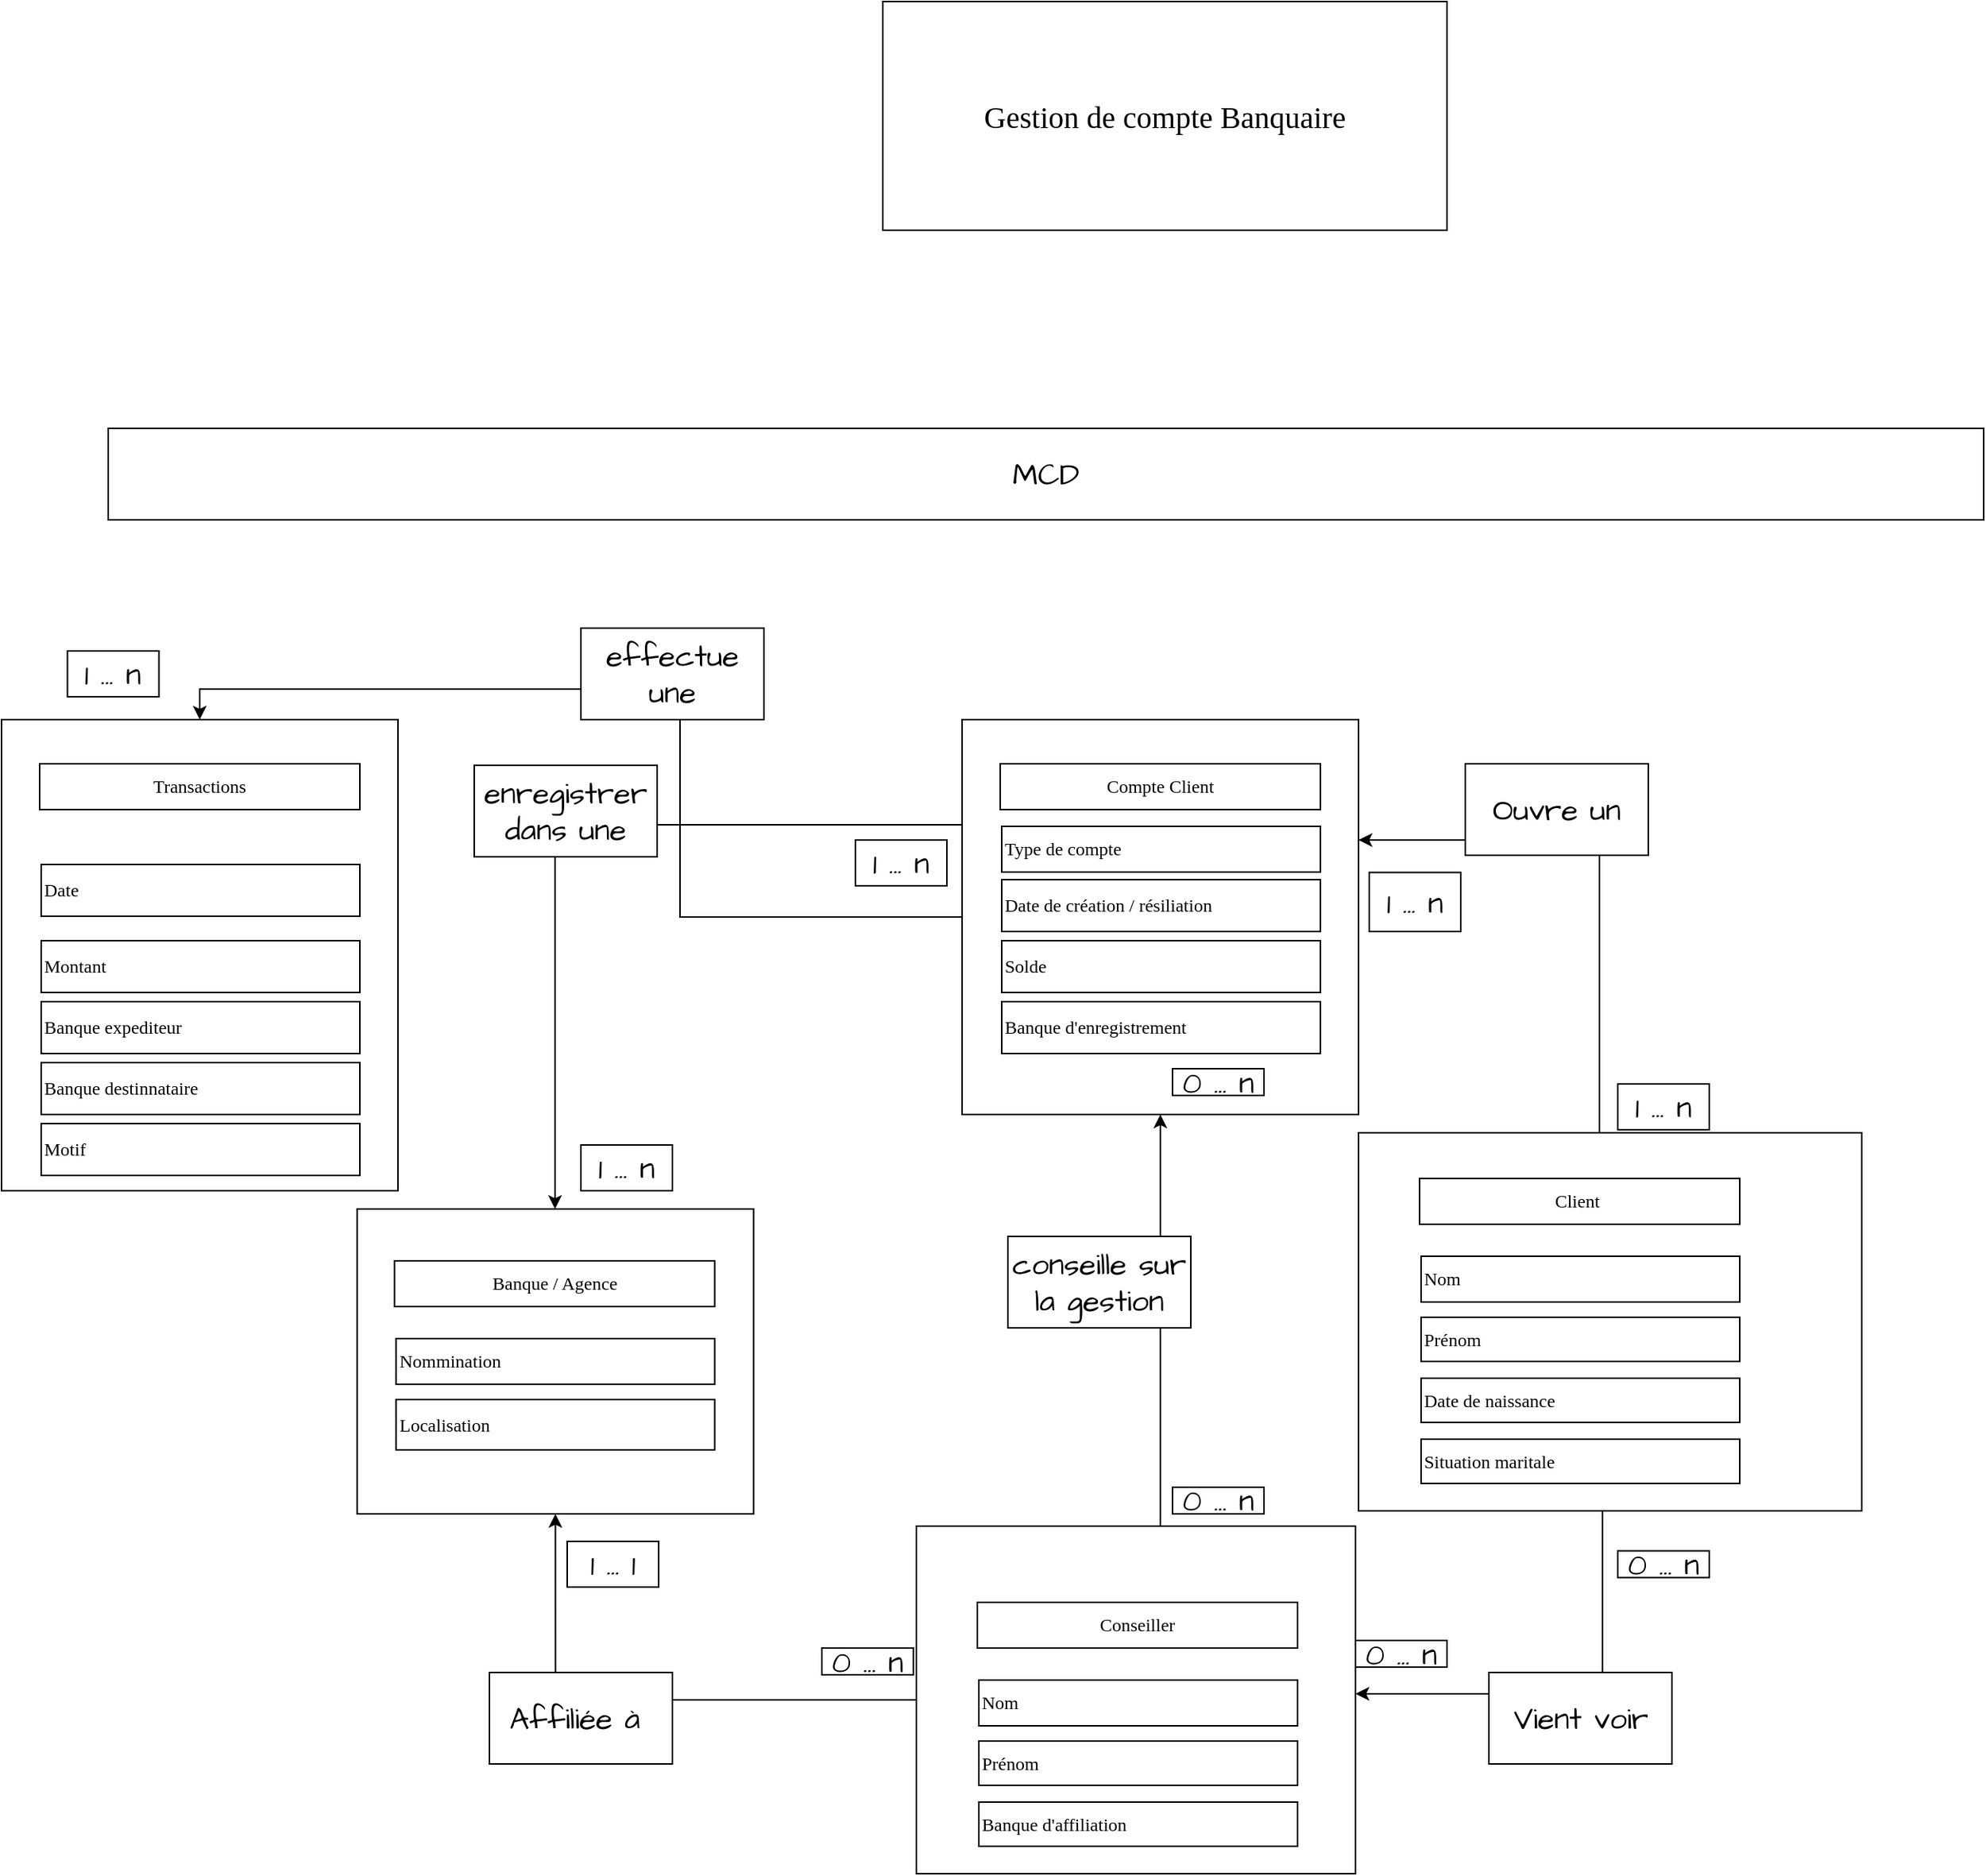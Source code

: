 <mxfile version="22.0.8" type="google">
  <diagram name="Page-1" id="zSlbWLtohsy82lPIaHCv">
    <mxGraphModel grid="1" page="1" gridSize="10" guides="1" tooltips="1" connect="1" arrows="1" fold="1" pageScale="1" pageWidth="827" pageHeight="1169" math="0" shadow="0">
      <root>
        <mxCell id="0" />
        <mxCell id="1" parent="0" />
        <mxCell id="2LoijQER2AwYKau-_3pd-1" value="" style="rounded=0;whiteSpace=wrap;html=1;align=left;" vertex="1" parent="1">
          <mxGeometry x="263.25" y="152" width="260" height="200" as="geometry" />
        </mxCell>
        <mxCell id="2LoijQER2AwYKau-_3pd-2" value="Banque / Agence" style="rounded=0;whiteSpace=wrap;html=1;fontFamily=Verdana;" vertex="1" parent="1">
          <mxGeometry x="287.75" y="186" width="210" height="30" as="geometry" />
        </mxCell>
        <mxCell id="2LoijQER2AwYKau-_3pd-4" value="Nommination" style="rounded=0;whiteSpace=wrap;html=1;align=left;fontFamily=Verdana;" vertex="1" parent="1">
          <mxGeometry x="288.75" y="237" width="209" height="30" as="geometry" />
        </mxCell>
        <mxCell id="2LoijQER2AwYKau-_3pd-5" value="Localisation" style="rounded=0;whiteSpace=wrap;html=1;align=left;fontFamily=Verdana;" vertex="1" parent="1">
          <mxGeometry x="288.75" y="277" width="209" height="33" as="geometry" />
        </mxCell>
        <mxCell id="2LoijQER2AwYKau-_3pd-6" value="" style="rounded=0;whiteSpace=wrap;html=1;align=left;" vertex="1" parent="1">
          <mxGeometry x="920" y="102" width="330" height="248" as="geometry" />
        </mxCell>
        <mxCell id="2LoijQER2AwYKau-_3pd-8" value="Client&amp;nbsp;" style="rounded=0;whiteSpace=wrap;html=1;fontFamily=Verdana;" vertex="1" parent="1">
          <mxGeometry x="960" y="132" width="210" height="30" as="geometry" />
        </mxCell>
        <mxCell id="2LoijQER2AwYKau-_3pd-10" value="Nom" style="rounded=0;whiteSpace=wrap;html=1;align=left;fontFamily=Verdana;" vertex="1" parent="1">
          <mxGeometry x="961" y="183" width="209" height="30" as="geometry" />
        </mxCell>
        <mxCell id="2LoijQER2AwYKau-_3pd-12" value="Prénom" style="rounded=0;whiteSpace=wrap;html=1;align=left;fontFamily=Verdana;" vertex="1" parent="1">
          <mxGeometry x="961" y="223" width="209" height="29" as="geometry" />
        </mxCell>
        <mxCell id="2LoijQER2AwYKau-_3pd-103" value="Gestion de compte Banquaire" style="rounded=0;whiteSpace=wrap;html=1;hachureGap=4;fontFamily=Verdana;fontSize=20;" vertex="1" parent="1">
          <mxGeometry x="608" y="-640" width="370" height="150" as="geometry" />
        </mxCell>
        <mxCell id="2LoijQER2AwYKau-_3pd-142" style="edgeStyle=orthogonalEdgeStyle;rounded=0;orthogonalLoop=1;jettySize=auto;html=1;entryX=0.5;entryY=1;entryDx=0;entryDy=0;" edge="1" parent="1" source="2LoijQER2AwYKau-_3pd-135" target="2LoijQER2AwYKau-_3pd-1">
          <mxGeometry relative="1" as="geometry">
            <Array as="points">
              <mxPoint x="393" y="474" />
            </Array>
          </mxGeometry>
        </mxCell>
        <mxCell id="2LoijQER2AwYKau-_3pd-152" style="edgeStyle=orthogonalEdgeStyle;rounded=0;orthogonalLoop=1;jettySize=auto;html=1;exitX=0.75;exitY=0;exitDx=0;exitDy=0;" edge="1" parent="1" source="2LoijQER2AwYKau-_3pd-135" target="2LoijQER2AwYKau-_3pd-144">
          <mxGeometry relative="1" as="geometry">
            <Array as="points">
              <mxPoint x="790" y="360" />
            </Array>
          </mxGeometry>
        </mxCell>
        <mxCell id="2LoijQER2AwYKau-_3pd-135" value="" style="rounded=0;whiteSpace=wrap;html=1;align=left;" vertex="1" parent="1">
          <mxGeometry x="630" y="360" width="288" height="228" as="geometry" />
        </mxCell>
        <mxCell id="2LoijQER2AwYKau-_3pd-136" value="Conseiller" style="rounded=0;whiteSpace=wrap;html=1;fontFamily=Verdana;" vertex="1" parent="1">
          <mxGeometry x="670" y="410" width="210" height="30" as="geometry" />
        </mxCell>
        <mxCell id="2LoijQER2AwYKau-_3pd-138" value="Nom" style="rounded=0;whiteSpace=wrap;html=1;align=left;fontFamily=Verdana;" vertex="1" parent="1">
          <mxGeometry x="671" y="461" width="209" height="30" as="geometry" />
        </mxCell>
        <mxCell id="2LoijQER2AwYKau-_3pd-139" value="Prénom" style="rounded=0;whiteSpace=wrap;html=1;align=left;fontFamily=Verdana;" vertex="1" parent="1">
          <mxGeometry x="671" y="501" width="209" height="29" as="geometry" />
        </mxCell>
        <mxCell id="2LoijQER2AwYKau-_3pd-140" style="edgeStyle=orthogonalEdgeStyle;rounded=0;orthogonalLoop=1;jettySize=auto;html=1;" edge="1" parent="1" source="2LoijQER2AwYKau-_3pd-6" target="2LoijQER2AwYKau-_3pd-135">
          <mxGeometry relative="1" as="geometry">
            <Array as="points">
              <mxPoint x="1080" y="470" />
            </Array>
          </mxGeometry>
        </mxCell>
        <mxCell id="2LoijQER2AwYKau-_3pd-141" value="Vient voir" style="rounded=0;whiteSpace=wrap;html=1;hachureGap=4;fontFamily=Architects Daughter;fontSource=https%3A%2F%2Ffonts.googleapis.com%2Fcss%3Ffamily%3DArchitects%2BDaughter;fontSize=20;" vertex="1" parent="1">
          <mxGeometry x="1005.5" y="456" width="120" height="60" as="geometry" />
        </mxCell>
        <mxCell id="2LoijQER2AwYKau-_3pd-143" value="Affiliée à&amp;nbsp;" style="rounded=0;whiteSpace=wrap;html=1;hachureGap=4;fontFamily=Architects Daughter;fontSource=https%3A%2F%2Ffonts.googleapis.com%2Fcss%3Ffamily%3DArchitects%2BDaughter;fontSize=20;" vertex="1" parent="1">
          <mxGeometry x="350" y="456" width="120" height="60" as="geometry" />
        </mxCell>
        <mxCell id="2LoijQER2AwYKau-_3pd-150" style="edgeStyle=orthogonalEdgeStyle;rounded=0;orthogonalLoop=1;jettySize=auto;html=1;exitX=0;exitY=0.5;exitDx=0;exitDy=0;" edge="1" parent="1" source="2LoijQER2AwYKau-_3pd-144" target="2LoijQER2AwYKau-_3pd-1">
          <mxGeometry relative="1" as="geometry">
            <Array as="points">
              <mxPoint x="660" y="-100" />
              <mxPoint x="393" y="-100" />
            </Array>
          </mxGeometry>
        </mxCell>
        <mxCell id="2LoijQER2AwYKau-_3pd-144" value="" style="rounded=0;whiteSpace=wrap;html=1;align=left;" vertex="1" parent="1">
          <mxGeometry x="660" y="-169" width="260" height="259" as="geometry" />
        </mxCell>
        <mxCell id="2LoijQER2AwYKau-_3pd-406" style="edgeStyle=orthogonalEdgeStyle;rounded=0;orthogonalLoop=1;jettySize=auto;html=1;entryX=0.5;entryY=0;entryDx=0;entryDy=0;" edge="1" parent="1" source="2LoijQER2AwYKau-_3pd-144" target="2LoijQER2AwYKau-_3pd-395">
          <mxGeometry relative="1" as="geometry" />
        </mxCell>
        <mxCell id="2LoijQER2AwYKau-_3pd-145" value="Compte Client" style="rounded=0;whiteSpace=wrap;html=1;fontFamily=Verdana;" vertex="1" parent="1">
          <mxGeometry x="685" y="-140" width="210" height="30" as="geometry" />
        </mxCell>
        <mxCell id="2LoijQER2AwYKau-_3pd-146" value="Type de compte&amp;nbsp;" style="rounded=0;whiteSpace=wrap;html=1;align=left;fontFamily=Verdana;" vertex="1" parent="1">
          <mxGeometry x="686" y="-99" width="209" height="30" as="geometry" />
        </mxCell>
        <mxCell id="2LoijQER2AwYKau-_3pd-147" value="Date de création / résiliation" style="rounded=0;whiteSpace=wrap;html=1;align=left;fontFamily=Verdana;" vertex="1" parent="1">
          <mxGeometry x="686" y="-64" width="209" height="34" as="geometry" />
        </mxCell>
        <mxCell id="2LoijQER2AwYKau-_3pd-148" style="edgeStyle=orthogonalEdgeStyle;rounded=0;orthogonalLoop=1;jettySize=auto;html=1;" edge="1" parent="1" source="2LoijQER2AwYKau-_3pd-6" target="2LoijQER2AwYKau-_3pd-144">
          <mxGeometry relative="1" as="geometry">
            <mxPoint x="1078.0" y="102" as="sourcePoint" />
            <mxPoint x="934" y="-90" as="targetPoint" />
            <Array as="points">
              <mxPoint x="1078" y="-90" />
            </Array>
          </mxGeometry>
        </mxCell>
        <mxCell id="2LoijQER2AwYKau-_3pd-149" value="Ouvre un" style="rounded=0;whiteSpace=wrap;html=1;hachureGap=4;fontFamily=Architects Daughter;fontSource=https%3A%2F%2Ffonts.googleapis.com%2Fcss%3Ffamily%3DArchitects%2BDaughter;fontSize=20;" vertex="1" parent="1">
          <mxGeometry x="990" y="-140" width="120" height="60" as="geometry" />
        </mxCell>
        <mxCell id="2LoijQER2AwYKau-_3pd-151" value="enregistrer dans une" style="rounded=0;whiteSpace=wrap;html=1;hachureGap=4;fontFamily=Architects Daughter;fontSource=https%3A%2F%2Ffonts.googleapis.com%2Fcss%3Ffamily%3DArchitects%2BDaughter;fontSize=20;" vertex="1" parent="1">
          <mxGeometry x="340" y="-139" width="120" height="60" as="geometry" />
        </mxCell>
        <mxCell id="2LoijQER2AwYKau-_3pd-153" value="conseille sur la gestion" style="rounded=0;whiteSpace=wrap;html=1;hachureGap=4;fontFamily=Architects Daughter;fontSource=https%3A%2F%2Ffonts.googleapis.com%2Fcss%3Ffamily%3DArchitects%2BDaughter;fontSize=20;" vertex="1" parent="1">
          <mxGeometry x="690" y="170" width="120" height="60" as="geometry" />
        </mxCell>
        <mxCell id="2LoijQER2AwYKau-_3pd-154" value="MCD" style="rounded=0;whiteSpace=wrap;html=1;hachureGap=4;fontFamily=Architects Daughter;fontSource=https%3A%2F%2Ffonts.googleapis.com%2Fcss%3Ffamily%3DArchitects%2BDaughter;fontSize=20;" vertex="1" parent="1">
          <mxGeometry x="100" y="-360" width="1230" height="60" as="geometry" />
        </mxCell>
        <mxCell id="2LoijQER2AwYKau-_3pd-155" value="Date de naissance" style="rounded=0;whiteSpace=wrap;html=1;align=left;fontFamily=Verdana;" vertex="1" parent="1">
          <mxGeometry x="961" y="263" width="209" height="29" as="geometry" />
        </mxCell>
        <mxCell id="2LoijQER2AwYKau-_3pd-156" value="Banque d&#39;affiliation" style="rounded=0;whiteSpace=wrap;html=1;align=left;fontFamily=Verdana;" vertex="1" parent="1">
          <mxGeometry x="671" y="541" width="209" height="29" as="geometry" />
        </mxCell>
        <mxCell id="2LoijQER2AwYKau-_3pd-157" value="Solde" style="rounded=0;whiteSpace=wrap;html=1;align=left;fontFamily=Verdana;" vertex="1" parent="1">
          <mxGeometry x="686" y="-24" width="209" height="34" as="geometry" />
        </mxCell>
        <mxCell id="2LoijQER2AwYKau-_3pd-158" value="1 ... n" style="rounded=0;whiteSpace=wrap;html=1;hachureGap=4;fontFamily=Architects Daughter;fontSource=https%3A%2F%2Ffonts.googleapis.com%2Fcss%3Ffamily%3DArchitects%2BDaughter;fontSize=20;" vertex="1" parent="1">
          <mxGeometry x="1090" y="70" width="60" height="30" as="geometry" />
        </mxCell>
        <mxCell id="2LoijQER2AwYKau-_3pd-159" value="1 ... n" style="rounded=0;whiteSpace=wrap;html=1;hachureGap=4;fontFamily=Architects Daughter;fontSource=https%3A%2F%2Ffonts.googleapis.com%2Fcss%3Ffamily%3DArchitects%2BDaughter;fontSize=20;" vertex="1" parent="1">
          <mxGeometry x="927" y="-68.75" width="60" height="38.75" as="geometry" />
        </mxCell>
        <mxCell id="2LoijQER2AwYKau-_3pd-162" value="0 ... n" style="rounded=0;whiteSpace=wrap;html=1;hachureGap=4;fontFamily=Architects Daughter;fontSource=https%3A%2F%2Ffonts.googleapis.com%2Fcss%3Ffamily%3DArchitects%2BDaughter;fontSize=20;" vertex="1" parent="1">
          <mxGeometry x="1090" y="376.25" width="60" height="17.5" as="geometry" />
        </mxCell>
        <mxCell id="2LoijQER2AwYKau-_3pd-163" value="0 ... n" style="rounded=0;whiteSpace=wrap;html=1;hachureGap=4;fontFamily=Architects Daughter;fontSource=https%3A%2F%2Ffonts.googleapis.com%2Fcss%3Ffamily%3DArchitects%2BDaughter;fontSize=20;" vertex="1" parent="1">
          <mxGeometry x="918" y="435" width="60" height="17.5" as="geometry" />
        </mxCell>
        <mxCell id="2LoijQER2AwYKau-_3pd-164" value="0 ... n" style="rounded=0;whiteSpace=wrap;html=1;hachureGap=4;fontFamily=Architects Daughter;fontSource=https%3A%2F%2Ffonts.googleapis.com%2Fcss%3Ffamily%3DArchitects%2BDaughter;fontSize=20;" vertex="1" parent="1">
          <mxGeometry x="798" y="334.5" width="60" height="17.5" as="geometry" />
        </mxCell>
        <mxCell id="2LoijQER2AwYKau-_3pd-165" value="0 ... n" style="rounded=0;whiteSpace=wrap;html=1;hachureGap=4;fontFamily=Architects Daughter;fontSource=https%3A%2F%2Ffonts.googleapis.com%2Fcss%3Ffamily%3DArchitects%2BDaughter;fontSize=20;" vertex="1" parent="1">
          <mxGeometry x="798" y="60" width="60" height="17.5" as="geometry" />
        </mxCell>
        <mxCell id="2LoijQER2AwYKau-_3pd-166" value="0 ... n" style="rounded=0;whiteSpace=wrap;html=1;hachureGap=4;fontFamily=Architects Daughter;fontSource=https%3A%2F%2Ffonts.googleapis.com%2Fcss%3Ffamily%3DArchitects%2BDaughter;fontSize=20;" vertex="1" parent="1">
          <mxGeometry x="568" y="440" width="60" height="17.5" as="geometry" />
        </mxCell>
        <mxCell id="2LoijQER2AwYKau-_3pd-167" value="1 ... 1" style="rounded=0;whiteSpace=wrap;html=1;hachureGap=4;fontFamily=Architects Daughter;fontSource=https%3A%2F%2Ffonts.googleapis.com%2Fcss%3Ffamily%3DArchitects%2BDaughter;fontSize=20;" vertex="1" parent="1">
          <mxGeometry x="401" y="370" width="60" height="30" as="geometry" />
        </mxCell>
        <mxCell id="2LoijQER2AwYKau-_3pd-168" value="1 ... n" style="rounded=0;whiteSpace=wrap;html=1;hachureGap=4;fontFamily=Architects Daughter;fontSource=https%3A%2F%2Ffonts.googleapis.com%2Fcss%3Ffamily%3DArchitects%2BDaughter;fontSize=20;" vertex="1" parent="1">
          <mxGeometry x="590" y="-90" width="60" height="30" as="geometry" />
        </mxCell>
        <mxCell id="2LoijQER2AwYKau-_3pd-169" value="1 ... n" style="rounded=0;whiteSpace=wrap;html=1;hachureGap=4;fontFamily=Architects Daughter;fontSource=https%3A%2F%2Ffonts.googleapis.com%2Fcss%3Ffamily%3DArchitects%2BDaughter;fontSize=20;" vertex="1" parent="1">
          <mxGeometry x="410" y="110" width="60" height="30" as="geometry" />
        </mxCell>
        <mxCell id="2LoijQER2AwYKau-_3pd-170" value="Banque d&#39;enregistrement" style="rounded=0;whiteSpace=wrap;html=1;align=left;fontFamily=Verdana;" vertex="1" parent="1">
          <mxGeometry x="686" y="16" width="209" height="34" as="geometry" />
        </mxCell>
        <mxCell id="2LoijQER2AwYKau-_3pd-287" value="Situation maritale" style="rounded=0;whiteSpace=wrap;html=1;align=left;fontFamily=Verdana;" vertex="1" parent="1">
          <mxGeometry x="961" y="303" width="209" height="29" as="geometry" />
        </mxCell>
        <mxCell id="2LoijQER2AwYKau-_3pd-395" value="" style="rounded=0;whiteSpace=wrap;html=1;align=left;" vertex="1" parent="1">
          <mxGeometry x="30" y="-169" width="260" height="309" as="geometry" />
        </mxCell>
        <mxCell id="2LoijQER2AwYKau-_3pd-396" value="Transactions" style="rounded=0;whiteSpace=wrap;html=1;fontFamily=Verdana;" vertex="1" parent="1">
          <mxGeometry x="55" y="-140" width="210" height="30" as="geometry" />
        </mxCell>
        <mxCell id="2LoijQER2AwYKau-_3pd-399" value="Montant" style="rounded=0;whiteSpace=wrap;html=1;align=left;fontFamily=Verdana;" vertex="1" parent="1">
          <mxGeometry x="56" y="-24" width="209" height="34" as="geometry" />
        </mxCell>
        <mxCell id="2LoijQER2AwYKau-_3pd-401" value="Banque expediteur" style="rounded=0;whiteSpace=wrap;html=1;align=left;fontFamily=Verdana;" vertex="1" parent="1">
          <mxGeometry x="56" y="16" width="209" height="34" as="geometry" />
        </mxCell>
        <mxCell id="2LoijQER2AwYKau-_3pd-404" value="Banque destinnataire" style="rounded=0;whiteSpace=wrap;html=1;align=left;fontFamily=Verdana;" vertex="1" parent="1">
          <mxGeometry x="56" y="56" width="209" height="34" as="geometry" />
        </mxCell>
        <mxCell id="2LoijQER2AwYKau-_3pd-405" value="Motif" style="rounded=0;whiteSpace=wrap;html=1;align=left;fontFamily=Verdana;" vertex="1" parent="1">
          <mxGeometry x="56" y="96" width="209" height="34" as="geometry" />
        </mxCell>
        <mxCell id="2LoijQER2AwYKau-_3pd-409" value="effectue une" style="rounded=0;whiteSpace=wrap;html=1;hachureGap=4;fontFamily=Architects Daughter;fontSource=https%3A%2F%2Ffonts.googleapis.com%2Fcss%3Ffamily%3DArchitects%2BDaughter;fontSize=20;" vertex="1" parent="1">
          <mxGeometry x="410" y="-229" width="120" height="60" as="geometry" />
        </mxCell>
        <mxCell id="2LoijQER2AwYKau-_3pd-428" value="Date" style="rounded=0;whiteSpace=wrap;html=1;align=left;fontFamily=Verdana;" vertex="1" parent="1">
          <mxGeometry x="56" y="-74" width="209" height="34" as="geometry" />
        </mxCell>
        <mxCell id="2LoijQER2AwYKau-_3pd-441" value="1 ... n" style="rounded=0;whiteSpace=wrap;html=1;hachureGap=4;fontFamily=Architects Daughter;fontSource=https%3A%2F%2Ffonts.googleapis.com%2Fcss%3Ffamily%3DArchitects%2BDaughter;fontSize=20;" vertex="1" parent="1">
          <mxGeometry x="73.25" y="-214" width="60" height="30" as="geometry" />
        </mxCell>
      </root>
    </mxGraphModel>
  </diagram>
</mxfile>

